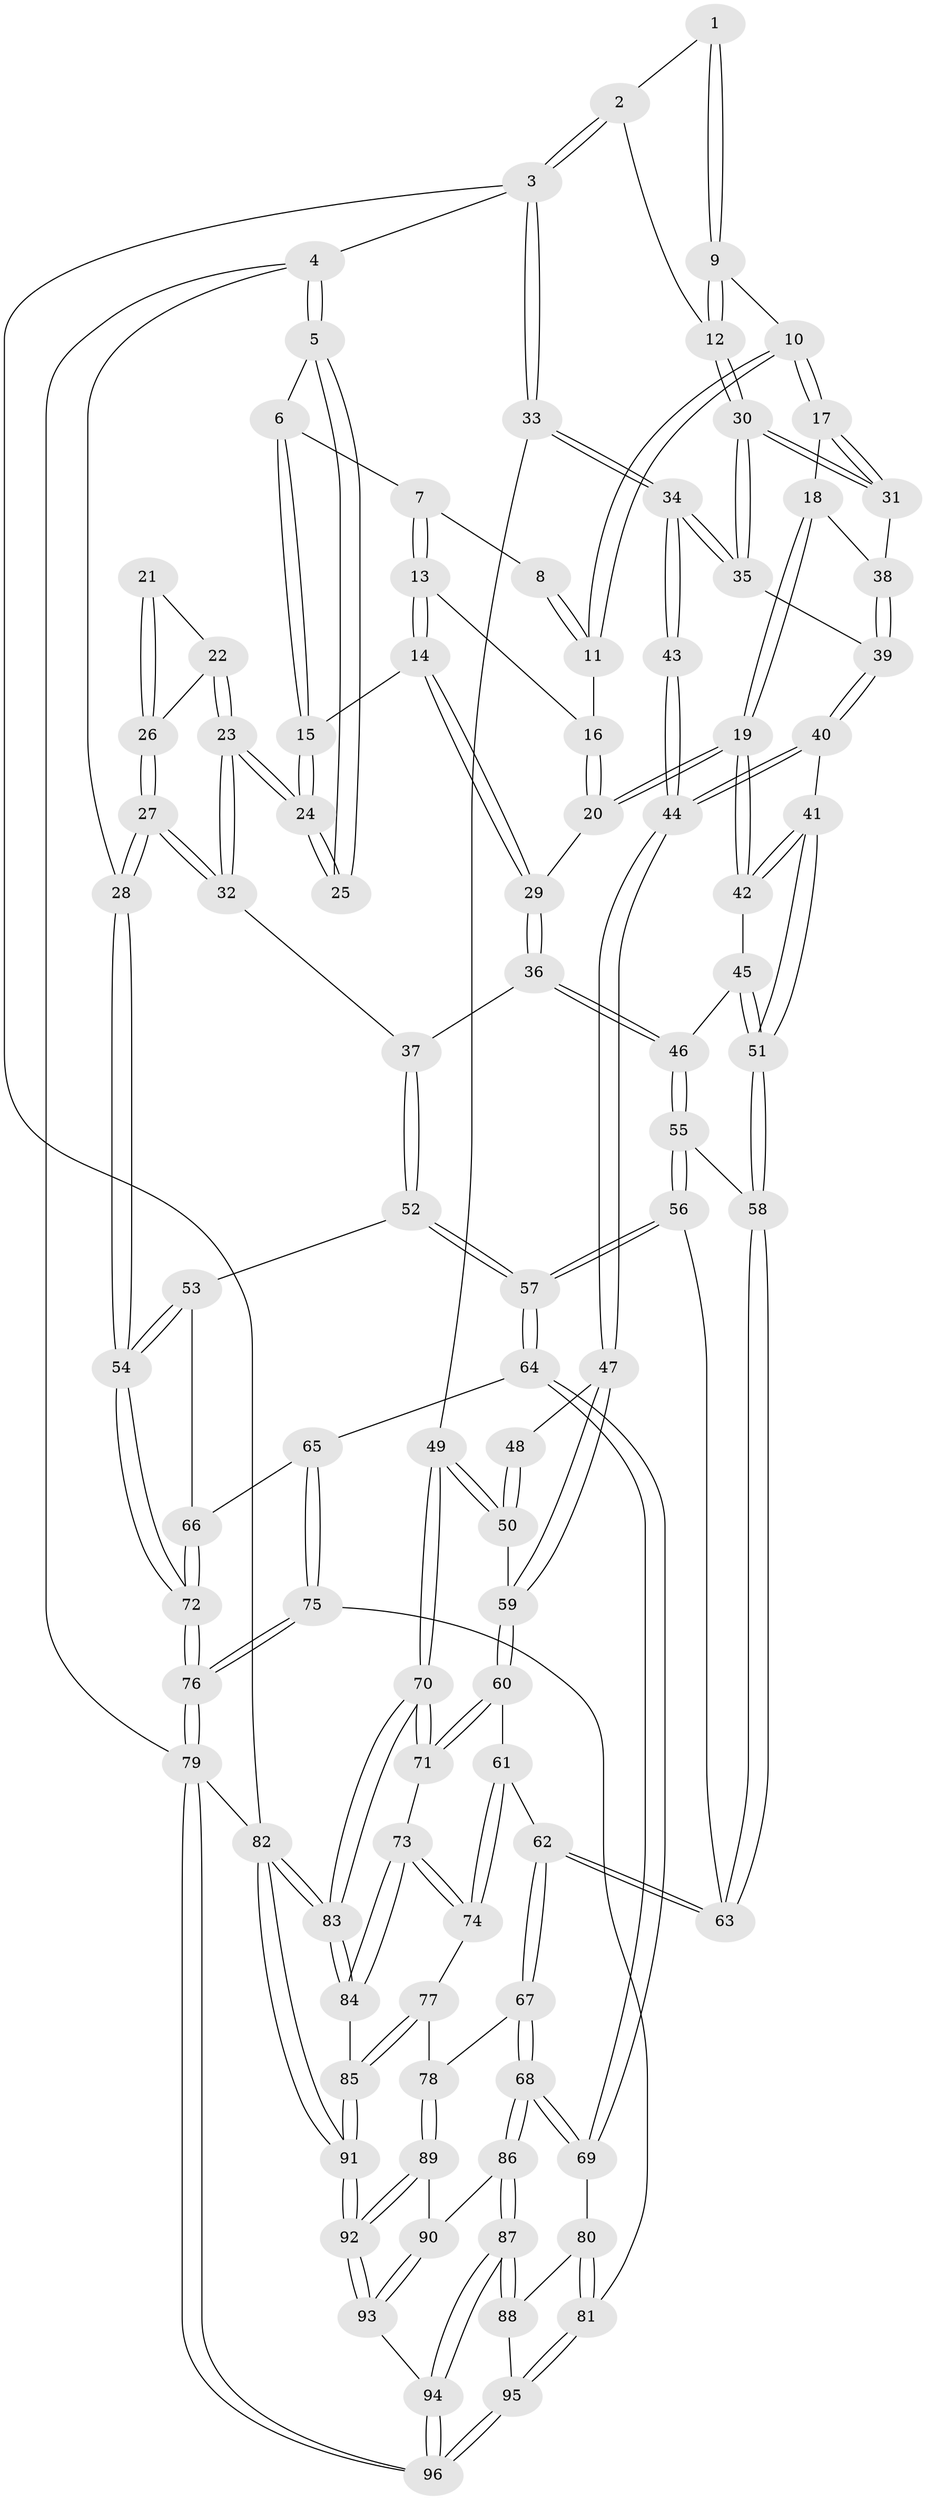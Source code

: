 // coarse degree distribution, {3: 0.12280701754385964, 6: 0.19298245614035087, 5: 0.2631578947368421, 2: 0.03508771929824561, 4: 0.3684210526315789, 8: 0.017543859649122806}
// Generated by graph-tools (version 1.1) at 2025/21/03/04/25 18:21:44]
// undirected, 96 vertices, 237 edges
graph export_dot {
graph [start="1"]
  node [color=gray90,style=filled];
  1 [pos="+0.6641753393186312+0"];
  2 [pos="+1+0"];
  3 [pos="+1+0"];
  4 [pos="+0+0"];
  5 [pos="+0+0"];
  6 [pos="+0.22971293042436833+0"];
  7 [pos="+0.3091727998263423+0"];
  8 [pos="+0.6082884306536429+0"];
  9 [pos="+0.6896271604179927+0.09263480691629308"];
  10 [pos="+0.6233562875175431+0.14061583411271952"];
  11 [pos="+0.5770648197150847+0.13186866265217667"];
  12 [pos="+0.8525864965566764+0.174081497059277"];
  13 [pos="+0.3796572480411679+0.030150866781788837"];
  14 [pos="+0.36928357360505315+0.21098937087617567"];
  15 [pos="+0.19915346103238074+0.22987097368574066"];
  16 [pos="+0.5419513800748089+0.12908584208695553"];
  17 [pos="+0.6313194250223464+0.21107714808748057"];
  18 [pos="+0.6148780218248568+0.2744289774864419"];
  19 [pos="+0.5047781280227488+0.33491371425630434"];
  20 [pos="+0.49671399555188833+0.33109942552990873"];
  21 [pos="+0.038405733898094596+0.06700624460404915"];
  22 [pos="+0.09398075820924819+0.23210371112045383"];
  23 [pos="+0.17200733929013665+0.2708000603650631"];
  24 [pos="+0.17875719112363297+0.2546882362425442"];
  25 [pos="+0.03579256569648272+0.04824371936487815"];
  26 [pos="+0.03071638440675341+0.25997850900070385"];
  27 [pos="+0+0.4630460604433764"];
  28 [pos="+0+0.4901582634808279"];
  29 [pos="+0.4019180992142119+0.31640934802396087"];
  30 [pos="+0.876432845064446+0.23701377312290414"];
  31 [pos="+0.8216758006934752+0.24124358469682494"];
  32 [pos="+0.17237206780942296+0.4228612819796025"];
  33 [pos="+1+0.35816874354254596"];
  34 [pos="+0.9815345313821937+0.3139253443431425"];
  35 [pos="+0.8867682461691355+0.2503103892058259"];
  36 [pos="+0.3948361069391245+0.32315943429341004"];
  37 [pos="+0.17848756231718463+0.42525976052552134"];
  38 [pos="+0.6454095330293196+0.28903574971921975"];
  39 [pos="+0.7069927827668627+0.3755577637626901"];
  40 [pos="+0.6615369056741357+0.49954445926698604"];
  41 [pos="+0.6385736051753415+0.4947717020977932"];
  42 [pos="+0.5633315255874549+0.44124746598430564"];
  43 [pos="+0.9790627726733181+0.3162753521924543"];
  44 [pos="+0.6649710620957542+0.5024576010707582"];
  45 [pos="+0.44414273792205916+0.5210758049306807"];
  46 [pos="+0.40477507573284593+0.5302783319435899"];
  47 [pos="+0.6840243044114368+0.5274355302926204"];
  48 [pos="+0.883066569763617+0.4383125343299818"];
  49 [pos="+1+0.5754645074991648"];
  50 [pos="+0.8080322465847768+0.5866446321503175"];
  51 [pos="+0.5312143862499348+0.5957522589605301"];
  52 [pos="+0.2848614632915017+0.5982882021890246"];
  53 [pos="+0.11369645263685892+0.6733209905493326"];
  54 [pos="+0+0.49605127082628503"];
  55 [pos="+0.36277677853677903+0.5737867001061087"];
  56 [pos="+0.34738266535379864+0.5848816797897611"];
  57 [pos="+0.29621247586009075+0.6063840143867308"];
  58 [pos="+0.5257873135704121+0.6074972067143652"];
  59 [pos="+0.7373360626443324+0.6159144710822789"];
  60 [pos="+0.7340864065654586+0.6556363346862135"];
  61 [pos="+0.6090279614980126+0.7144597806507741"];
  62 [pos="+0.5300078048437576+0.7131175052879551"];
  63 [pos="+0.5194934856644088+0.6741446682056069"];
  64 [pos="+0.3142573808962712+0.7107739789557653"];
  65 [pos="+0.12938025393198418+0.7479884330902543"];
  66 [pos="+0.11818600816283835+0.7163648730780325"];
  67 [pos="+0.5086996304101633+0.7346700183921866"];
  68 [pos="+0.37473478595465115+0.7989533617661109"];
  69 [pos="+0.33849532746044975+0.772089571259039"];
  70 [pos="+1+0.7402329146071539"];
  71 [pos="+0.8007335242062417+0.7648209712415494"];
  72 [pos="+0+0.8661201731439546"];
  73 [pos="+0.765983499595543+0.8758095411920792"];
  74 [pos="+0.6180116519453605+0.7833731419510177"];
  75 [pos="+0.11602785611862078+0.8654978153972688"];
  76 [pos="+0+0.986317597367593"];
  77 [pos="+0.601018999900273+0.8504099440887132"];
  78 [pos="+0.5741097797866376+0.8632195433753383"];
  79 [pos="+0+1"];
  80 [pos="+0.24917515421033073+0.8209690992987754"];
  81 [pos="+0.13129422912223546+0.869646152418926"];
  82 [pos="+1+1"];
  83 [pos="+1+0.8328538426630218"];
  84 [pos="+0.7639743223270368+0.8863942608430586"];
  85 [pos="+0.7639419508391883+0.8865370969799022"];
  86 [pos="+0.3795267017506765+0.8163859561649291"];
  87 [pos="+0.3286214324425829+0.9495865891699007"];
  88 [pos="+0.2599932422317138+0.9396180390998107"];
  89 [pos="+0.5631506084630291+0.8803706871972602"];
  90 [pos="+0.42869061803433245+0.861089501606092"];
  91 [pos="+0.7923193263498755+1"];
  92 [pos="+0.6126274461484988+1"];
  93 [pos="+0.5642616929011801+1"];
  94 [pos="+0.3683895577514109+1"];
  95 [pos="+0.18754227728133926+0.9461631005889508"];
  96 [pos="+0.2231561006213725+1"];
  1 -- 2;
  1 -- 9;
  1 -- 9;
  2 -- 3;
  2 -- 3;
  2 -- 12;
  3 -- 4;
  3 -- 33;
  3 -- 33;
  3 -- 82;
  4 -- 5;
  4 -- 5;
  4 -- 28;
  4 -- 79;
  5 -- 6;
  5 -- 25;
  5 -- 25;
  6 -- 7;
  6 -- 15;
  6 -- 15;
  7 -- 8;
  7 -- 13;
  7 -- 13;
  8 -- 11;
  8 -- 11;
  9 -- 10;
  9 -- 12;
  9 -- 12;
  10 -- 11;
  10 -- 11;
  10 -- 17;
  10 -- 17;
  11 -- 16;
  12 -- 30;
  12 -- 30;
  13 -- 14;
  13 -- 14;
  13 -- 16;
  14 -- 15;
  14 -- 29;
  14 -- 29;
  15 -- 24;
  15 -- 24;
  16 -- 20;
  16 -- 20;
  17 -- 18;
  17 -- 31;
  17 -- 31;
  18 -- 19;
  18 -- 19;
  18 -- 38;
  19 -- 20;
  19 -- 20;
  19 -- 42;
  19 -- 42;
  20 -- 29;
  21 -- 22;
  21 -- 26;
  21 -- 26;
  22 -- 23;
  22 -- 23;
  22 -- 26;
  23 -- 24;
  23 -- 24;
  23 -- 32;
  23 -- 32;
  24 -- 25;
  24 -- 25;
  26 -- 27;
  26 -- 27;
  27 -- 28;
  27 -- 28;
  27 -- 32;
  27 -- 32;
  28 -- 54;
  28 -- 54;
  29 -- 36;
  29 -- 36;
  30 -- 31;
  30 -- 31;
  30 -- 35;
  30 -- 35;
  31 -- 38;
  32 -- 37;
  33 -- 34;
  33 -- 34;
  33 -- 49;
  34 -- 35;
  34 -- 35;
  34 -- 43;
  34 -- 43;
  35 -- 39;
  36 -- 37;
  36 -- 46;
  36 -- 46;
  37 -- 52;
  37 -- 52;
  38 -- 39;
  38 -- 39;
  39 -- 40;
  39 -- 40;
  40 -- 41;
  40 -- 44;
  40 -- 44;
  41 -- 42;
  41 -- 42;
  41 -- 51;
  41 -- 51;
  42 -- 45;
  43 -- 44;
  43 -- 44;
  44 -- 47;
  44 -- 47;
  45 -- 46;
  45 -- 51;
  45 -- 51;
  46 -- 55;
  46 -- 55;
  47 -- 48;
  47 -- 59;
  47 -- 59;
  48 -- 50;
  48 -- 50;
  49 -- 50;
  49 -- 50;
  49 -- 70;
  49 -- 70;
  50 -- 59;
  51 -- 58;
  51 -- 58;
  52 -- 53;
  52 -- 57;
  52 -- 57;
  53 -- 54;
  53 -- 54;
  53 -- 66;
  54 -- 72;
  54 -- 72;
  55 -- 56;
  55 -- 56;
  55 -- 58;
  56 -- 57;
  56 -- 57;
  56 -- 63;
  57 -- 64;
  57 -- 64;
  58 -- 63;
  58 -- 63;
  59 -- 60;
  59 -- 60;
  60 -- 61;
  60 -- 71;
  60 -- 71;
  61 -- 62;
  61 -- 74;
  61 -- 74;
  62 -- 63;
  62 -- 63;
  62 -- 67;
  62 -- 67;
  64 -- 65;
  64 -- 69;
  64 -- 69;
  65 -- 66;
  65 -- 75;
  65 -- 75;
  66 -- 72;
  66 -- 72;
  67 -- 68;
  67 -- 68;
  67 -- 78;
  68 -- 69;
  68 -- 69;
  68 -- 86;
  68 -- 86;
  69 -- 80;
  70 -- 71;
  70 -- 71;
  70 -- 83;
  70 -- 83;
  71 -- 73;
  72 -- 76;
  72 -- 76;
  73 -- 74;
  73 -- 74;
  73 -- 84;
  73 -- 84;
  74 -- 77;
  75 -- 76;
  75 -- 76;
  75 -- 81;
  76 -- 79;
  76 -- 79;
  77 -- 78;
  77 -- 85;
  77 -- 85;
  78 -- 89;
  78 -- 89;
  79 -- 96;
  79 -- 96;
  79 -- 82;
  80 -- 81;
  80 -- 81;
  80 -- 88;
  81 -- 95;
  81 -- 95;
  82 -- 83;
  82 -- 83;
  82 -- 91;
  82 -- 91;
  83 -- 84;
  83 -- 84;
  84 -- 85;
  85 -- 91;
  85 -- 91;
  86 -- 87;
  86 -- 87;
  86 -- 90;
  87 -- 88;
  87 -- 88;
  87 -- 94;
  87 -- 94;
  88 -- 95;
  89 -- 90;
  89 -- 92;
  89 -- 92;
  90 -- 93;
  90 -- 93;
  91 -- 92;
  91 -- 92;
  92 -- 93;
  92 -- 93;
  93 -- 94;
  94 -- 96;
  94 -- 96;
  95 -- 96;
  95 -- 96;
}
